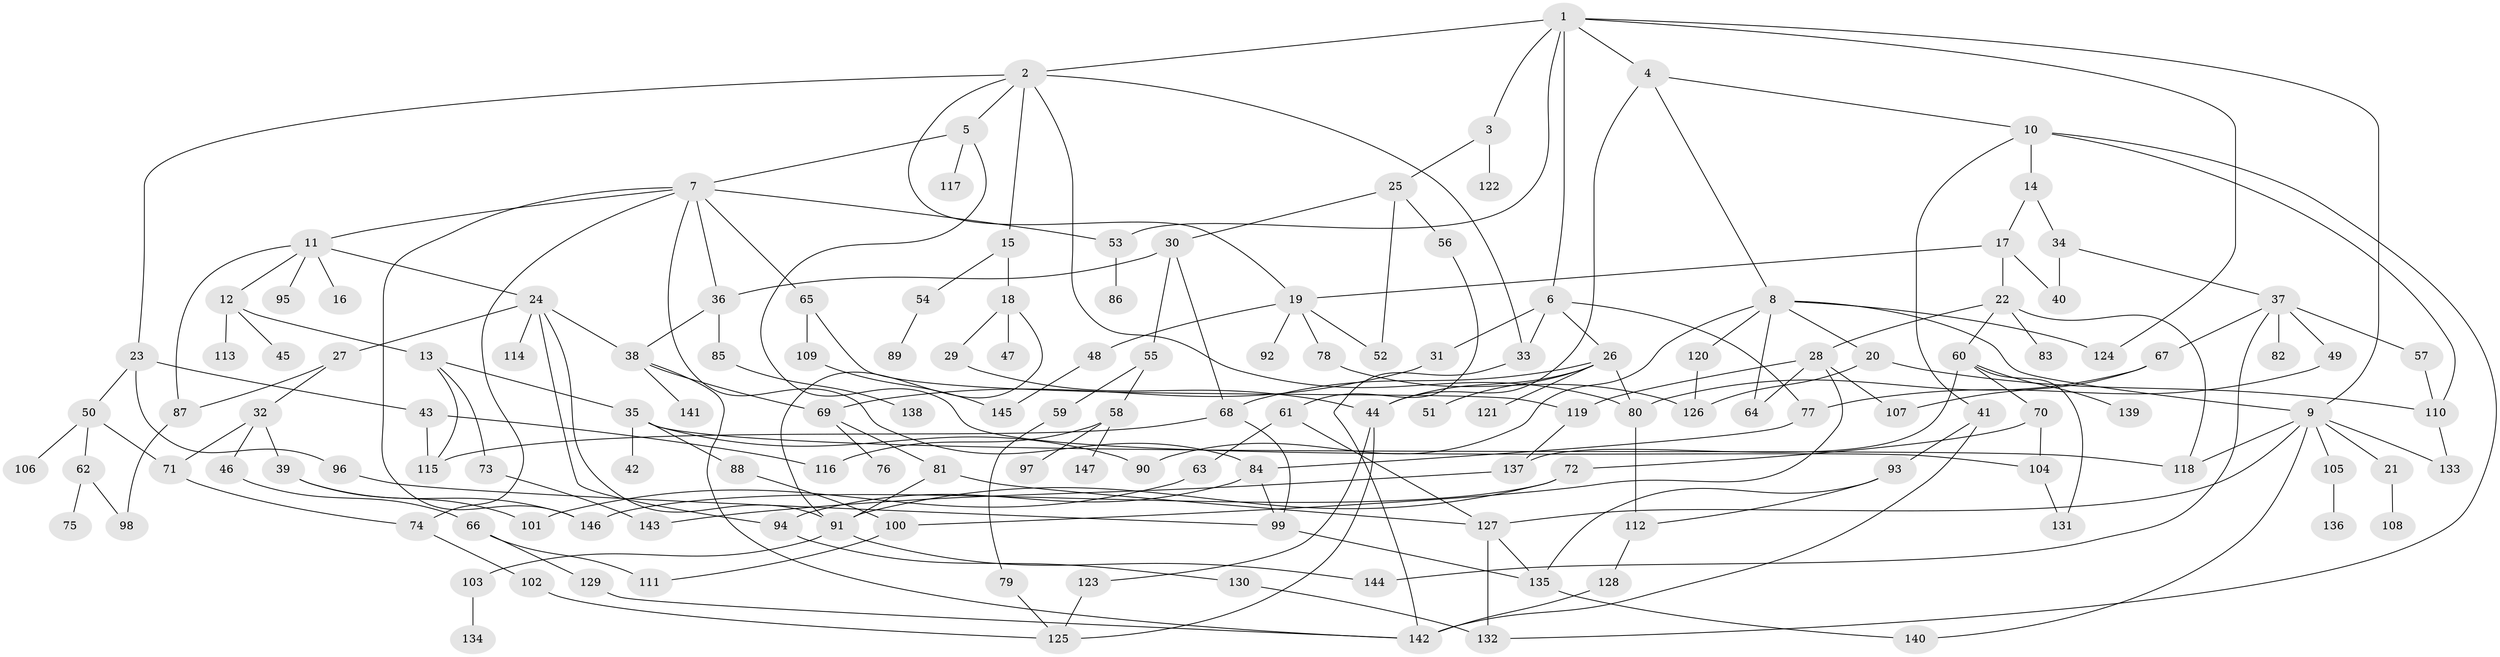 // coarse degree distribution, {10: 0.011235955056179775, 7: 0.02247191011235955, 2: 0.2247191011235955, 3: 0.24719101123595505, 8: 0.033707865168539325, 5: 0.12359550561797752, 4: 0.15730337078651685, 1: 0.14606741573033707, 6: 0.033707865168539325}
// Generated by graph-tools (version 1.1) at 2025/49/03/04/25 22:49:17]
// undirected, 147 vertices, 213 edges
graph export_dot {
  node [color=gray90,style=filled];
  1;
  2;
  3;
  4;
  5;
  6;
  7;
  8;
  9;
  10;
  11;
  12;
  13;
  14;
  15;
  16;
  17;
  18;
  19;
  20;
  21;
  22;
  23;
  24;
  25;
  26;
  27;
  28;
  29;
  30;
  31;
  32;
  33;
  34;
  35;
  36;
  37;
  38;
  39;
  40;
  41;
  42;
  43;
  44;
  45;
  46;
  47;
  48;
  49;
  50;
  51;
  52;
  53;
  54;
  55;
  56;
  57;
  58;
  59;
  60;
  61;
  62;
  63;
  64;
  65;
  66;
  67;
  68;
  69;
  70;
  71;
  72;
  73;
  74;
  75;
  76;
  77;
  78;
  79;
  80;
  81;
  82;
  83;
  84;
  85;
  86;
  87;
  88;
  89;
  90;
  91;
  92;
  93;
  94;
  95;
  96;
  97;
  98;
  99;
  100;
  101;
  102;
  103;
  104;
  105;
  106;
  107;
  108;
  109;
  110;
  111;
  112;
  113;
  114;
  115;
  116;
  117;
  118;
  119;
  120;
  121;
  122;
  123;
  124;
  125;
  126;
  127;
  128;
  129;
  130;
  131;
  132;
  133;
  134;
  135;
  136;
  137;
  138;
  139;
  140;
  141;
  142;
  143;
  144;
  145;
  146;
  147;
  1 -- 2;
  1 -- 3;
  1 -- 4;
  1 -- 6;
  1 -- 9;
  1 -- 53;
  1 -- 124;
  2 -- 5;
  2 -- 15;
  2 -- 19;
  2 -- 23;
  2 -- 33;
  2 -- 80;
  3 -- 25;
  3 -- 122;
  4 -- 8;
  4 -- 10;
  4 -- 44;
  5 -- 7;
  5 -- 117;
  5 -- 104;
  6 -- 26;
  6 -- 31;
  6 -- 77;
  6 -- 33;
  7 -- 11;
  7 -- 36;
  7 -- 65;
  7 -- 74;
  7 -- 146;
  7 -- 84;
  7 -- 53;
  8 -- 20;
  8 -- 120;
  8 -- 124;
  8 -- 9;
  8 -- 64;
  8 -- 90;
  9 -- 21;
  9 -- 105;
  9 -- 140;
  9 -- 118;
  9 -- 133;
  9 -- 127;
  10 -- 14;
  10 -- 41;
  10 -- 132;
  10 -- 110;
  11 -- 12;
  11 -- 16;
  11 -- 24;
  11 -- 87;
  11 -- 95;
  12 -- 13;
  12 -- 45;
  12 -- 113;
  13 -- 35;
  13 -- 73;
  13 -- 115;
  14 -- 17;
  14 -- 34;
  15 -- 18;
  15 -- 54;
  17 -- 22;
  17 -- 40;
  17 -- 19;
  18 -- 29;
  18 -- 47;
  18 -- 91;
  19 -- 48;
  19 -- 78;
  19 -- 92;
  19 -- 52;
  20 -- 126;
  20 -- 110;
  21 -- 108;
  22 -- 28;
  22 -- 60;
  22 -- 83;
  22 -- 118;
  23 -- 43;
  23 -- 50;
  23 -- 96;
  24 -- 27;
  24 -- 114;
  24 -- 38;
  24 -- 91;
  24 -- 94;
  25 -- 30;
  25 -- 52;
  25 -- 56;
  26 -- 51;
  26 -- 121;
  26 -- 68;
  26 -- 80;
  26 -- 44;
  27 -- 32;
  27 -- 87;
  28 -- 64;
  28 -- 100;
  28 -- 119;
  28 -- 107;
  29 -- 44;
  30 -- 55;
  30 -- 68;
  30 -- 36;
  31 -- 69;
  32 -- 39;
  32 -- 46;
  32 -- 71;
  33 -- 142;
  34 -- 37;
  34 -- 40;
  35 -- 42;
  35 -- 88;
  35 -- 90;
  35 -- 118;
  36 -- 38;
  36 -- 85;
  37 -- 49;
  37 -- 57;
  37 -- 67;
  37 -- 82;
  37 -- 144;
  38 -- 69;
  38 -- 141;
  38 -- 142;
  39 -- 101;
  39 -- 146;
  41 -- 93;
  41 -- 142;
  43 -- 116;
  43 -- 115;
  44 -- 123;
  44 -- 125;
  46 -- 66;
  48 -- 145;
  49 -- 77;
  50 -- 62;
  50 -- 106;
  50 -- 71;
  53 -- 86;
  54 -- 89;
  55 -- 58;
  55 -- 59;
  56 -- 61;
  57 -- 110;
  58 -- 97;
  58 -- 147;
  58 -- 116;
  59 -- 79;
  60 -- 70;
  60 -- 137;
  60 -- 139;
  60 -- 131;
  61 -- 63;
  61 -- 127;
  62 -- 75;
  62 -- 98;
  63 -- 101;
  65 -- 109;
  65 -- 119;
  66 -- 129;
  66 -- 111;
  67 -- 80;
  67 -- 107;
  68 -- 99;
  68 -- 115;
  69 -- 76;
  69 -- 81;
  70 -- 72;
  70 -- 104;
  71 -- 74;
  72 -- 91;
  72 -- 146;
  73 -- 143;
  74 -- 102;
  77 -- 84;
  78 -- 126;
  79 -- 125;
  80 -- 112;
  81 -- 127;
  81 -- 91;
  84 -- 94;
  84 -- 99;
  85 -- 138;
  87 -- 98;
  88 -- 100;
  91 -- 103;
  91 -- 144;
  93 -- 112;
  93 -- 135;
  94 -- 130;
  96 -- 99;
  99 -- 135;
  100 -- 111;
  102 -- 125;
  103 -- 134;
  104 -- 131;
  105 -- 136;
  109 -- 145;
  110 -- 133;
  112 -- 128;
  119 -- 137;
  120 -- 126;
  123 -- 125;
  127 -- 132;
  127 -- 135;
  128 -- 142;
  129 -- 142;
  130 -- 132;
  135 -- 140;
  137 -- 143;
}
